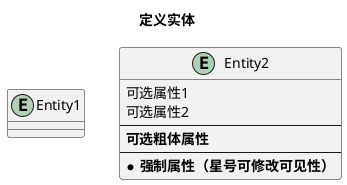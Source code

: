 @startuml
title 定义实体
entity Entity1

entity Entity2 {
   可选属性1
   可选属性2
   ---
   **可选粗体属性**
   ---
   * **强制属性（星号可修改可见性）**
}

newpage
title 实体关系
entity A
entity B
entity C
entity D
entity E
entity F
entity G
entity H

A --o| B:零或一个
C --|| D:正好一个
E --o{ F:零或多个
G --|{ H:一或多个

newpage
title 实体关系图示例
'可修改样式
hide circle
skinparam linetype ortho

entity "Entity01" as e01 {
  *e1_id : number <<generated>>
  --
  *name : text
  description : text
}

entity "Entity02" as e02 {
  *e2_id : number <<generated>>
  --
  *e1_id : number <<FK>>
  other_details : text
}

entity "Entity03" as e03 {
  *e3_id : number <<generated>>
  --
  e1_id : number <<FK>>
  other_details : text
}

e01 ||..o{ e02
e01 |o..o{ e03
@enduml
